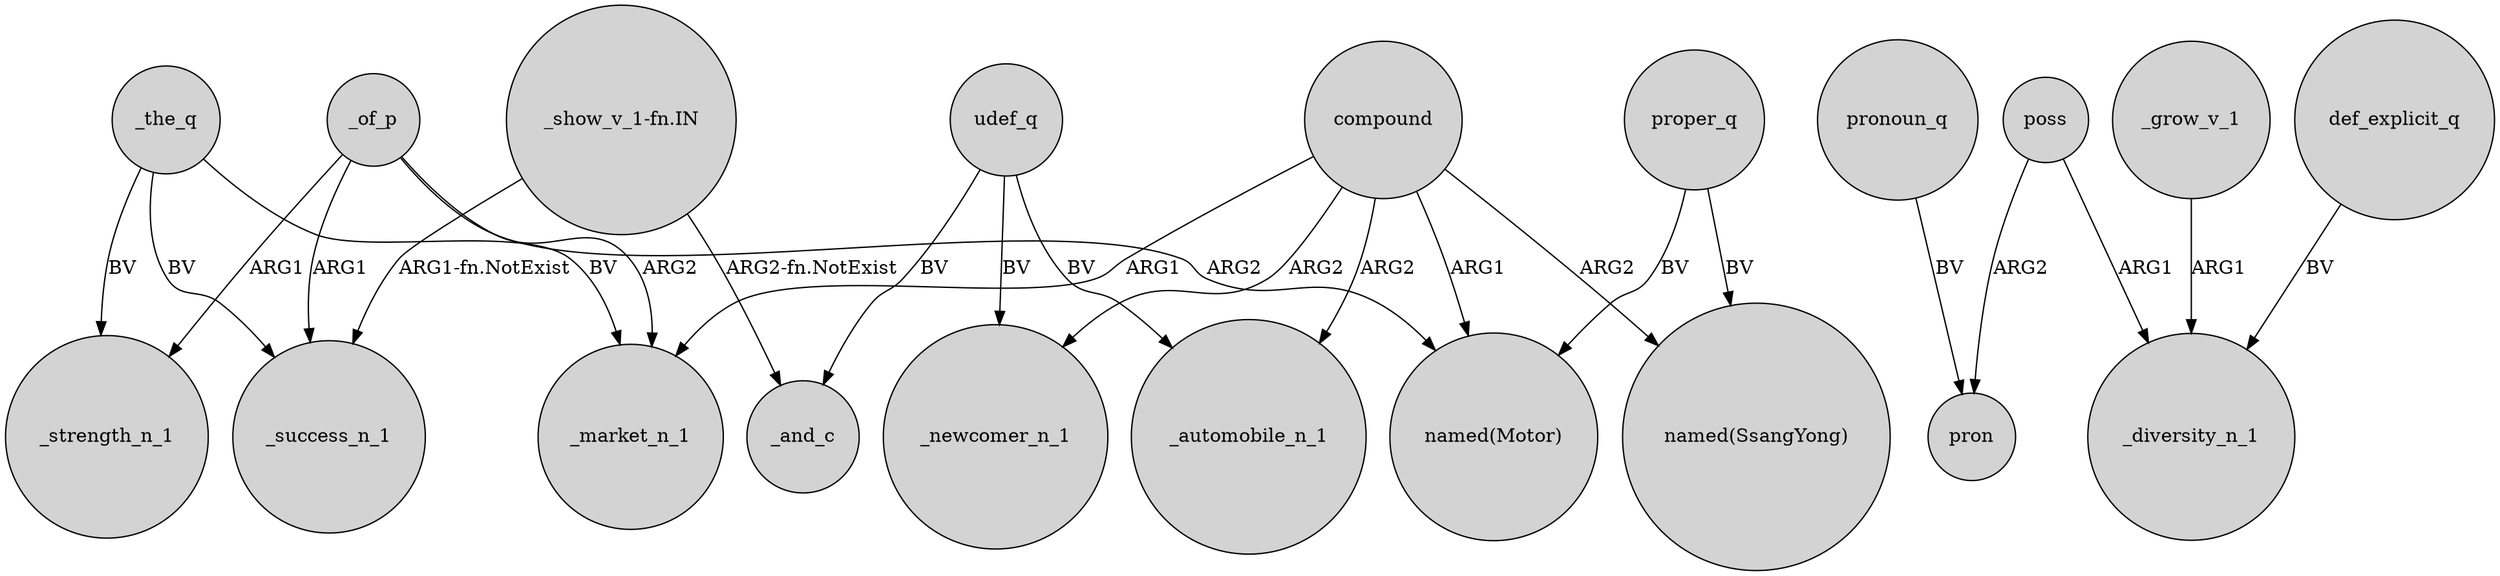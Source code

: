 digraph {
	node [shape=circle style=filled]
	_of_p -> _success_n_1 [label=ARG1]
	_the_q -> _success_n_1 [label=BV]
	poss -> pron [label=ARG2]
	udef_q -> _newcomer_n_1 [label=BV]
	def_explicit_q -> _diversity_n_1 [label=BV]
	udef_q -> _automobile_n_1 [label=BV]
	poss -> _diversity_n_1 [label=ARG1]
	_grow_v_1 -> _diversity_n_1 [label=ARG1]
	compound -> "named(Motor)" [label=ARG1]
	_of_p -> _market_n_1 [label=ARG2]
	compound -> "named(SsangYong)" [label=ARG2]
	pronoun_q -> pron [label=BV]
	proper_q -> "named(Motor)" [label=BV]
	_of_p -> "named(Motor)" [label=ARG2]
	compound -> _automobile_n_1 [label=ARG2]
	"_show_v_1-fn.IN" -> _and_c [label="ARG2-fn.NotExist"]
	_of_p -> _strength_n_1 [label=ARG1]
	compound -> _market_n_1 [label=ARG1]
	"_show_v_1-fn.IN" -> _success_n_1 [label="ARG1-fn.NotExist"]
	compound -> _newcomer_n_1 [label=ARG2]
	udef_q -> _and_c [label=BV]
	_the_q -> _market_n_1 [label=BV]
	_the_q -> _strength_n_1 [label=BV]
	proper_q -> "named(SsangYong)" [label=BV]
}
